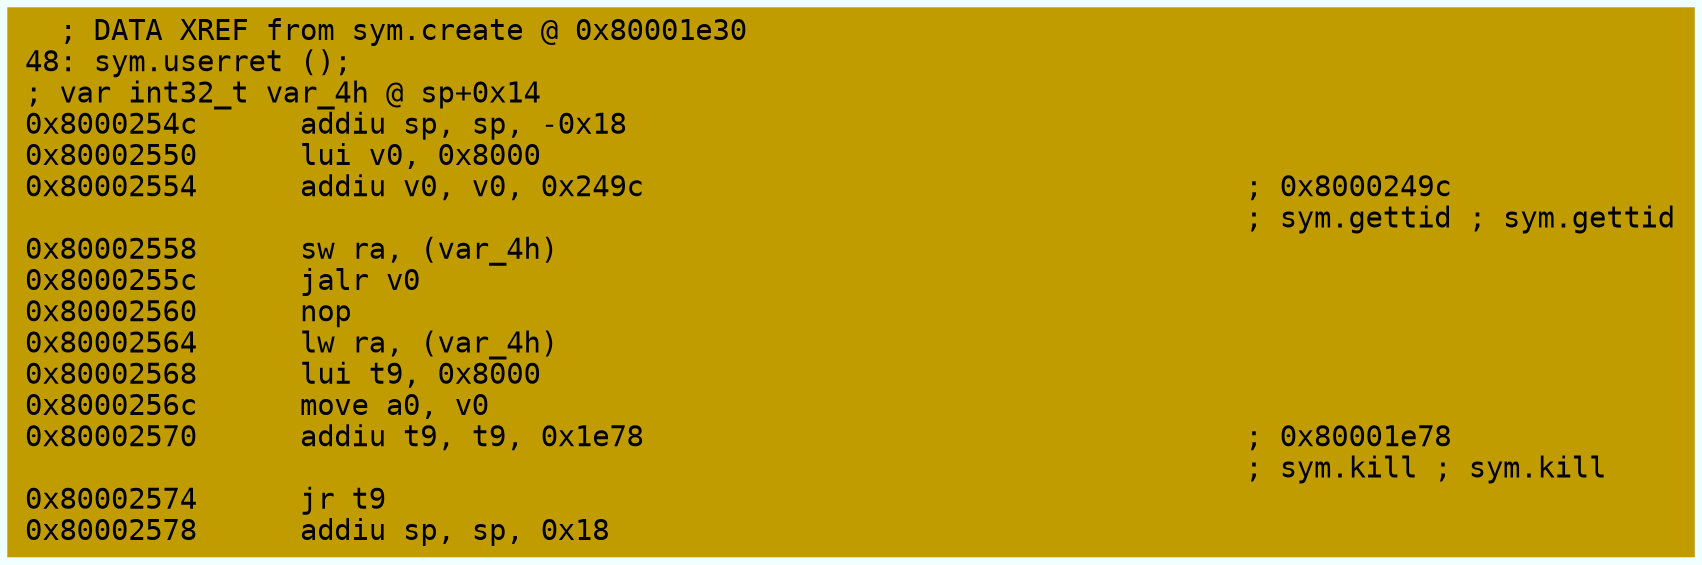 digraph code {
	graph [bgcolor=azure fontsize=8 fontname="Courier" splines="ortho"];
	node [fillcolor=gray style=filled shape=box];
	edge [arrowhead="normal"];
	"0x8000254c" [URL="sym.userret/0x8000254c", fillcolor="#c19c00",color="#c19c00", fontname="Courier",label="  ; DATA XREF from sym.create @ 0x80001e30\l48: sym.userret ();\l; var int32_t var_4h @ sp+0x14\l0x8000254c      addiu sp, sp, -0x18\l0x80002550      lui v0, 0x8000\l0x80002554      addiu v0, v0, 0x249c                                   ; 0x8000249c\l                                                                       ; sym.gettid ; sym.gettid\l0x80002558      sw ra, (var_4h)\l0x8000255c      jalr v0\l0x80002560      nop\l0x80002564      lw ra, (var_4h)\l0x80002568      lui t9, 0x8000\l0x8000256c      move a0, v0\l0x80002570      addiu t9, t9, 0x1e78                                   ; 0x80001e78\l                                                                       ; sym.kill ; sym.kill\l0x80002574      jr t9\l0x80002578      addiu sp, sp, 0x18\l"]
}
